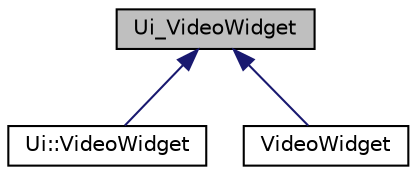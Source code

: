 digraph "Ui_VideoWidget"
{
 // INTERACTIVE_SVG=YES
  edge [fontname="Helvetica",fontsize="10",labelfontname="Helvetica",labelfontsize="10"];
  node [fontname="Helvetica",fontsize="10",shape=record];
  Node1 [label="Ui_VideoWidget",height=0.2,width=0.4,color="black", fillcolor="grey75", style="filled", fontcolor="black"];
  Node1 -> Node2 [dir="back",color="midnightblue",fontsize="10",style="solid",fontname="Helvetica"];
  Node2 [label="Ui::VideoWidget",height=0.2,width=0.4,color="black", fillcolor="white", style="filled",URL="$df/da7/class_ui_1_1_video_widget.html"];
  Node1 -> Node3 [dir="back",color="midnightblue",fontsize="10",style="solid",fontname="Helvetica"];
  Node3 [label="VideoWidget",height=0.2,width=0.4,color="black", fillcolor="white", style="filled",URL="$db/df7/class_video_widget.html",tooltip="A QT widget container that allows detaching, and fullscreen mode. "];
}
